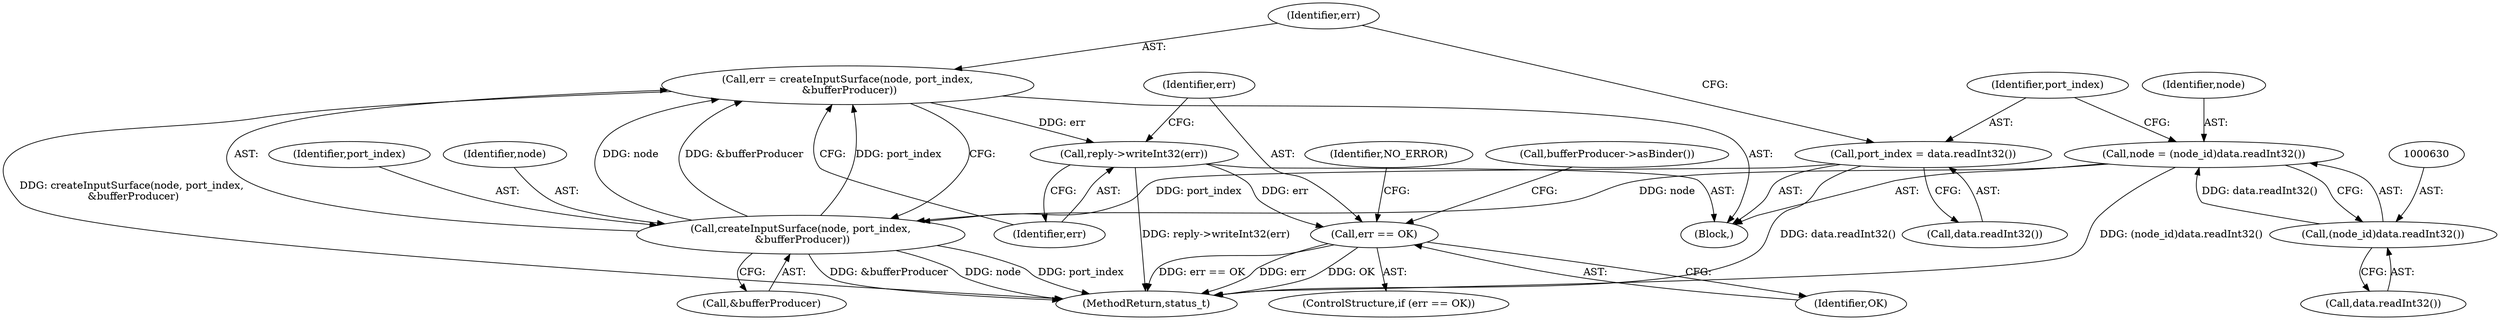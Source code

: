 digraph "0_Android_1171e7c047bf79e7c93342bb6a812c9edd86aa84@API" {
"1000638" [label="(Call,err = createInputSurface(node, port_index,\n &bufferProducer))"];
"1000640" [label="(Call,createInputSurface(node, port_index,\n &bufferProducer))"];
"1000627" [label="(Call,node = (node_id)data.readInt32())"];
"1000629" [label="(Call,(node_id)data.readInt32())"];
"1000633" [label="(Call,port_index = data.readInt32())"];
"1000645" [label="(Call,reply->writeInt32(err))"];
"1000648" [label="(Call,err == OK)"];
"1000628" [label="(Identifier,node)"];
"1000634" [label="(Identifier,port_index)"];
"1000655" [label="(Identifier,NO_ERROR)"];
"1000639" [label="(Identifier,err)"];
"1000627" [label="(Call,node = (node_id)data.readInt32())"];
"1000633" [label="(Call,port_index = data.readInt32())"];
"1001056" [label="(MethodReturn,status_t)"];
"1000635" [label="(Call,data.readInt32())"];
"1000653" [label="(Call,bufferProducer->asBinder())"];
"1000646" [label="(Identifier,err)"];
"1000648" [label="(Call,err == OK)"];
"1000629" [label="(Call,(node_id)data.readInt32())"];
"1000642" [label="(Identifier,port_index)"];
"1000645" [label="(Call,reply->writeInt32(err))"];
"1000643" [label="(Call,&bufferProducer)"];
"1000638" [label="(Call,err = createInputSurface(node, port_index,\n &bufferProducer))"];
"1000641" [label="(Identifier,node)"];
"1000640" [label="(Call,createInputSurface(node, port_index,\n &bufferProducer))"];
"1000649" [label="(Identifier,err)"];
"1000647" [label="(ControlStructure,if (err == OK))"];
"1000621" [label="(Block,)"];
"1000631" [label="(Call,data.readInt32())"];
"1000650" [label="(Identifier,OK)"];
"1000638" -> "1000621"  [label="AST: "];
"1000638" -> "1000640"  [label="CFG: "];
"1000639" -> "1000638"  [label="AST: "];
"1000640" -> "1000638"  [label="AST: "];
"1000646" -> "1000638"  [label="CFG: "];
"1000638" -> "1001056"  [label="DDG: createInputSurface(node, port_index,\n &bufferProducer)"];
"1000640" -> "1000638"  [label="DDG: node"];
"1000640" -> "1000638"  [label="DDG: port_index"];
"1000640" -> "1000638"  [label="DDG: &bufferProducer"];
"1000638" -> "1000645"  [label="DDG: err"];
"1000640" -> "1000643"  [label="CFG: "];
"1000641" -> "1000640"  [label="AST: "];
"1000642" -> "1000640"  [label="AST: "];
"1000643" -> "1000640"  [label="AST: "];
"1000640" -> "1001056"  [label="DDG: &bufferProducer"];
"1000640" -> "1001056"  [label="DDG: node"];
"1000640" -> "1001056"  [label="DDG: port_index"];
"1000627" -> "1000640"  [label="DDG: node"];
"1000633" -> "1000640"  [label="DDG: port_index"];
"1000627" -> "1000621"  [label="AST: "];
"1000627" -> "1000629"  [label="CFG: "];
"1000628" -> "1000627"  [label="AST: "];
"1000629" -> "1000627"  [label="AST: "];
"1000634" -> "1000627"  [label="CFG: "];
"1000627" -> "1001056"  [label="DDG: (node_id)data.readInt32()"];
"1000629" -> "1000627"  [label="DDG: data.readInt32()"];
"1000629" -> "1000631"  [label="CFG: "];
"1000630" -> "1000629"  [label="AST: "];
"1000631" -> "1000629"  [label="AST: "];
"1000633" -> "1000621"  [label="AST: "];
"1000633" -> "1000635"  [label="CFG: "];
"1000634" -> "1000633"  [label="AST: "];
"1000635" -> "1000633"  [label="AST: "];
"1000639" -> "1000633"  [label="CFG: "];
"1000633" -> "1001056"  [label="DDG: data.readInt32()"];
"1000645" -> "1000621"  [label="AST: "];
"1000645" -> "1000646"  [label="CFG: "];
"1000646" -> "1000645"  [label="AST: "];
"1000649" -> "1000645"  [label="CFG: "];
"1000645" -> "1001056"  [label="DDG: reply->writeInt32(err)"];
"1000645" -> "1000648"  [label="DDG: err"];
"1000648" -> "1000647"  [label="AST: "];
"1000648" -> "1000650"  [label="CFG: "];
"1000649" -> "1000648"  [label="AST: "];
"1000650" -> "1000648"  [label="AST: "];
"1000653" -> "1000648"  [label="CFG: "];
"1000655" -> "1000648"  [label="CFG: "];
"1000648" -> "1001056"  [label="DDG: OK"];
"1000648" -> "1001056"  [label="DDG: err == OK"];
"1000648" -> "1001056"  [label="DDG: err"];
}
